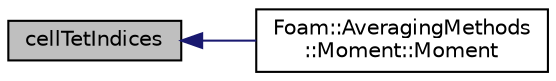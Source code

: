 digraph "cellTetIndices"
{
  bgcolor="transparent";
  edge [fontname="Helvetica",fontsize="10",labelfontname="Helvetica",labelfontsize="10"];
  node [fontname="Helvetica",fontsize="10",shape=record];
  rankdir="LR";
  Node1 [label="cellTetIndices",height=0.2,width=0.4,color="black", fillcolor="grey75", style="filled" fontcolor="black"];
  Node1 -> Node2 [dir="back",color="midnightblue",fontsize="10",style="solid",fontname="Helvetica"];
  Node2 [label="Foam::AveragingMethods\l::Moment::Moment",height=0.2,width=0.4,color="black",URL="$classFoam_1_1AveragingMethods_1_1Moment.html#a9aaf777932fca7644bb6f00f3a2b8749",tooltip="Constructors. "];
}
